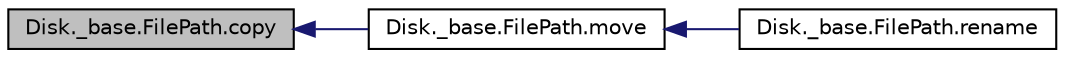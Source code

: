 digraph "Disk._base.FilePath.copy"
{
 // INTERACTIVE_SVG=YES
  bgcolor="transparent";
  edge [fontname="Helvetica",fontsize="10",labelfontname="Helvetica",labelfontsize="10"];
  node [fontname="Helvetica",fontsize="10",shape=record];
  rankdir="LR";
  Node1 [label="Disk._base.FilePath.copy",height=0.2,width=0.4,color="black", fillcolor="grey75", style="filled" fontcolor="black"];
  Node1 -> Node2 [dir="back",color="midnightblue",fontsize="10",style="solid",fontname="Helvetica"];
  Node2 [label="Disk._base.FilePath.move",height=0.2,width=0.4,color="black",URL="$class_disk_1_1__base_1_1_file_path.html#af3b45a7e70358b41d8ad619dca94f18f"];
  Node2 -> Node3 [dir="back",color="midnightblue",fontsize="10",style="solid",fontname="Helvetica"];
  Node3 [label="Disk._base.FilePath.rename",height=0.2,width=0.4,color="black",URL="$class_disk_1_1__base_1_1_file_path.html#a7c07ffcead384a72811163340e7abe09"];
}
